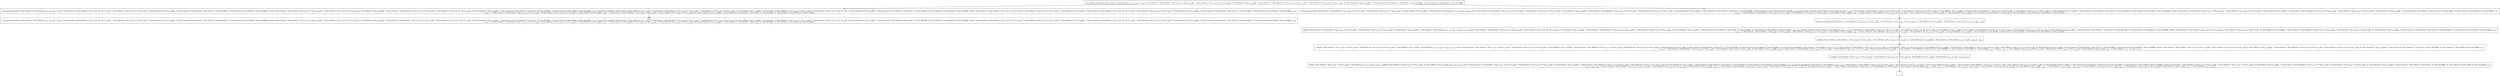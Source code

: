 digraph {
    graph [rankdir=TB
          ,bgcolor=transparent];
    node [shape=box
         ,fillcolor=white
         ,style=filled];
    0 [label=<O <BR/> non_ground_member(C Term [Clause C Term [Parent v<SUB>179</SUB> : [v<SUB>179</SUB>]] : v<SUB>128</SUB>], C Term [Clause C Term [Father C Var [v<SUB>179</SUB>] : [C Var [v<SUB>179</SUB>]]] : C Term [Parent C Var [v<SUB>179</SUB>] : [C Var [v<SUB>179</SUB>]]] : [C Term [Male [C Var [v<SUB>179</SUB>]]]]] : C Term [Clause C Term [Mother C Var [v<SUB>179</SUB>] : [C Var [v<SUB>179</SUB>]]] : C Term [Parent C Var [v<SUB>179</SUB>] : [C Var [v<SUB>179</SUB>]]] : [C Term [Female [C Var [v<SUB>179</SUB>]]]]] : C Term [Clause [C Term [Parent C Term [A []] : [C Term [B []]]]]] : [C Term [Clause [C Term [Male [C Term [A []]]]]]])>];
    1 [label=<C <BR/> non_ground_member(C Term [Clause C Term [Parent v<SUB>179</SUB> : [v<SUB>179</SUB>]] : v<SUB>128</SUB>], C Term [Clause C Term [Mother C Var [v<SUB>179</SUB>] : [C Var [v<SUB>179</SUB>]]] : C Term [Parent C Var [v<SUB>179</SUB>] : [C Var [v<SUB>179</SUB>]]] : [C Term [Female [C Var [v<SUB>179</SUB>]]]]] : C Term [Clause [C Term [Parent C Term [A []] : [C Term [B []]]]]] : [C Term [Clause [C Term [Male [C Term [A []]]]]]]), solve(C Term [Clause C Term [Father C Var [v<SUB>179</SUB>] : [C Var [v<SUB>179</SUB>]]] : C Term [Parent C Var [v<SUB>179</SUB>] : [C Var [v<SUB>179</SUB>]]] : [C Term [Male [C Var [v<SUB>179</SUB>]]]]] : C Term [Clause C Term [Mother C Var [v<SUB>179</SUB>] : [C Var [v<SUB>179</SUB>]]] : C Term [Parent C Var [v<SUB>179</SUB>] : [C Var [v<SUB>179</SUB>]]] : [C Term [Female [C Var [v<SUB>179</SUB>]]]]] : C Term [Clause [C Term [Parent C Term [A []] : [C Term [B []]]]]] : [C Term [Clause [C Term [Male [C Term [A []]]]]]], v<SUB>128</SUB>), non_ground_member(C Term [Clause C Term [Male [v<SUB>179</SUB>]] : v<SUB>133</SUB>], C Term [Clause C Term [Father C Var [v<SUB>179</SUB>] : [C Var [v<SUB>179</SUB>]]] : C Term [Parent C Var [v<SUB>179</SUB>] : [C Var [v<SUB>179</SUB>]]] : [C Term [Male [C Var [v<SUB>179</SUB>]]]]] : C Term [Clause C Term [Mother C Var [v<SUB>179</SUB>] : [C Var [v<SUB>179</SUB>]]] : C Term [Parent C Var [v<SUB>179</SUB>] : [C Var [v<SUB>179</SUB>]]] : [C Term [Female [C Var [v<SUB>179</SUB>]]]]] : C Term [Clause [C Term [Parent C Term [A []] : [C Term [B []]]]]] : [C Term [Clause [C Term [Male [C Term [A []]]]]]]), solve(C Term [Clause C Term [Father C Var [v<SUB>179</SUB>] : [C Var [v<SUB>179</SUB>]]] : C Term [Parent C Var [v<SUB>179</SUB>] : [C Var [v<SUB>179</SUB>]]] : [C Term [Male [C Var [v<SUB>179</SUB>]]]]] : C Term [Clause C Term [Mother C Var [v<SUB>179</SUB>] : [C Var [v<SUB>179</SUB>]]] : C Term [Parent C Var [v<SUB>179</SUB>] : [C Var [v<SUB>179</SUB>]]] : [C Term [Female [C Var [v<SUB>179</SUB>]]]]] : C Term [Clause [C Term [Parent C Term [A []] : [C Term [B []]]]]] : [C Term [Clause [C Term [Male [C Term [A []]]]]]], v<SUB>133</SUB>) <BR/>  [ v<SUB>189</SUB> &rarr; C Term [Clause C Term [Father C Var [v<SUB>179</SUB>] : [C Var [v<SUB>179</SUB>]]] : C Term [Parent C Var [v<SUB>179</SUB>] : [C Var [v<SUB>179</SUB>]]] : [C Term [Male [C Var [v<SUB>179</SUB>]]]]], v<SUB>190</SUB> &rarr; C Term [Clause C Term [Mother C Var [v<SUB>179</SUB>] : [C Var [v<SUB>179</SUB>]]] : C Term [Parent C Var [v<SUB>179</SUB>] : [C Var [v<SUB>179</SUB>]]] : [C Term [Female [C Var [v<SUB>179</SUB>]]]]] : C Term [Clause [C Term [Parent C Term [A []] : [C Term [B []]]]]] : [C Term [Clause [C Term [Male [C Term [A []]]]]]] ] >];
    2 [label=<C <BR/> make_non_ground(C Term [Clause C Term [Father C Var [v<SUB>179</SUB>] : [C Var [v<SUB>179</SUB>]]] : C Term [Parent C Var [v<SUB>179</SUB>] : [C Var [v<SUB>179</SUB>]]] : [C Term [Male [C Var [v<SUB>179</SUB>]]]]], C Term [Clause C Term [Parent v<SUB>179</SUB> : [v<SUB>179</SUB>]] : v<SUB>128</SUB>]), solve(C Term [Clause C Term [Father C Var [v<SUB>179</SUB>] : [C Var [v<SUB>179</SUB>]]] : C Term [Parent C Var [v<SUB>179</SUB>] : [C Var [v<SUB>179</SUB>]]] : [C Term [Male [C Var [v<SUB>179</SUB>]]]]] : C Term [Clause C Term [Mother C Var [v<SUB>179</SUB>] : [C Var [v<SUB>179</SUB>]]] : C Term [Parent C Var [v<SUB>179</SUB>] : [C Var [v<SUB>179</SUB>]]] : [C Term [Female [C Var [v<SUB>179</SUB>]]]]] : C Term [Clause [C Term [Parent C Term [A []] : [C Term [B []]]]]] : [C Term [Clause [C Term [Male [C Term [A []]]]]]], v<SUB>128</SUB>), non_ground_member(C Term [Clause C Term [Male [v<SUB>179</SUB>]] : v<SUB>133</SUB>], C Term [Clause C Term [Father C Var [v<SUB>179</SUB>] : [C Var [v<SUB>179</SUB>]]] : C Term [Parent C Var [v<SUB>179</SUB>] : [C Var [v<SUB>179</SUB>]]] : [C Term [Male [C Var [v<SUB>179</SUB>]]]]] : C Term [Clause C Term [Mother C Var [v<SUB>179</SUB>] : [C Var [v<SUB>179</SUB>]]] : C Term [Parent C Var [v<SUB>179</SUB>] : [C Var [v<SUB>179</SUB>]]] : [C Term [Female [C Var [v<SUB>179</SUB>]]]]] : C Term [Clause [C Term [Parent C Term [A []] : [C Term [B []]]]]] : [C Term [Clause [C Term [Male [C Term [A []]]]]]]), solve(C Term [Clause C Term [Father C Var [v<SUB>179</SUB>] : [C Var [v<SUB>179</SUB>]]] : C Term [Parent C Var [v<SUB>179</SUB>] : [C Var [v<SUB>179</SUB>]]] : [C Term [Male [C Var [v<SUB>179</SUB>]]]]] : C Term [Clause C Term [Mother C Var [v<SUB>179</SUB>] : [C Var [v<SUB>179</SUB>]]] : C Term [Parent C Var [v<SUB>179</SUB>] : [C Var [v<SUB>179</SUB>]]] : [C Term [Female [C Var [v<SUB>179</SUB>]]]]] : C Term [Clause [C Term [Parent C Term [A []] : [C Term [B []]]]]] : [C Term [Clause [C Term [Male [C Term [A []]]]]]], v<SUB>133</SUB>) <BR/>  [ v<SUB>189</SUB> &rarr; C Term [Clause C Term [Father C Var [v<SUB>179</SUB>] : [C Var [v<SUB>179</SUB>]]] : C Term [Parent C Var [v<SUB>179</SUB>] : [C Var [v<SUB>179</SUB>]]] : [C Term [Male [C Var [v<SUB>179</SUB>]]]]], v<SUB>190</SUB> &rarr; C Term [Clause C Term [Mother C Var [v<SUB>179</SUB>] : [C Var [v<SUB>179</SUB>]]] : C Term [Parent C Var [v<SUB>179</SUB>] : [C Var [v<SUB>179</SUB>]]] : [C Term [Female [C Var [v<SUB>179</SUB>]]]]] : C Term [Clause [C Term [Parent C Term [A []] : [C Term [B []]]]]] : [C Term [Clause [C Term [Male [C Term [A []]]]]]] ] >];
    3 [label=<Leaf <BR/> non_ground_member(C Term [Clause C Term [Parent v<SUB>179</SUB> : [v<SUB>179</SUB>]] : v<SUB>128</SUB>], C Term [Clause C Term [Mother C Var [v<SUB>179</SUB>] : [C Var [v<SUB>179</SUB>]]] : C Term [Parent C Var [v<SUB>179</SUB>] : [C Var [v<SUB>179</SUB>]]] : [C Term [Female [C Var [v<SUB>179</SUB>]]]]] : C Term [Clause [C Term [Parent C Term [A []] : [C Term [B []]]]]] : [C Term [Clause [C Term [Male [C Term [A []]]]]]]), solve(C Term [Clause C Term [Father C Var [v<SUB>179</SUB>] : [C Var [v<SUB>179</SUB>]]] : C Term [Parent C Var [v<SUB>179</SUB>] : [C Var [v<SUB>179</SUB>]]] : [C Term [Male [C Var [v<SUB>179</SUB>]]]]] : C Term [Clause C Term [Mother C Var [v<SUB>179</SUB>] : [C Var [v<SUB>179</SUB>]]] : C Term [Parent C Var [v<SUB>179</SUB>] : [C Var [v<SUB>179</SUB>]]] : [C Term [Female [C Var [v<SUB>179</SUB>]]]]] : C Term [Clause [C Term [Parent C Term [A []] : [C Term [B []]]]]] : [C Term [Clause [C Term [Male [C Term [A []]]]]]], v<SUB>128</SUB>), non_ground_member(C Term [Clause C Term [Male [v<SUB>179</SUB>]] : v<SUB>133</SUB>], C Term [Clause C Term [Father C Var [v<SUB>179</SUB>] : [C Var [v<SUB>179</SUB>]]] : C Term [Parent C Var [v<SUB>179</SUB>] : [C Var [v<SUB>179</SUB>]]] : [C Term [Male [C Var [v<SUB>179</SUB>]]]]] : C Term [Clause C Term [Mother C Var [v<SUB>179</SUB>] : [C Var [v<SUB>179</SUB>]]] : C Term [Parent C Var [v<SUB>179</SUB>] : [C Var [v<SUB>179</SUB>]]] : [C Term [Female [C Var [v<SUB>179</SUB>]]]]] : C Term [Clause [C Term [Parent C Term [A []] : [C Term [B []]]]]] : [C Term [Clause [C Term [Male [C Term [A []]]]]]]), solve(C Term [Clause C Term [Father C Var [v<SUB>179</SUB>] : [C Var [v<SUB>179</SUB>]]] : C Term [Parent C Var [v<SUB>179</SUB>] : [C Var [v<SUB>179</SUB>]]] : [C Term [Male [C Var [v<SUB>179</SUB>]]]]] : C Term [Clause C Term [Mother C Var [v<SUB>179</SUB>] : [C Var [v<SUB>179</SUB>]]] : C Term [Parent C Var [v<SUB>179</SUB>] : [C Var [v<SUB>179</SUB>]]] : [C Term [Female [C Var [v<SUB>179</SUB>]]]]] : C Term [Clause [C Term [Parent C Term [A []] : [C Term [B []]]]]] : [C Term [Clause [C Term [Male [C Term [A []]]]]]], v<SUB>133</SUB>) <BR/>  [ v<SUB>189</SUB> &rarr; C Term [Clause C Term [Father C Var [v<SUB>179</SUB>] : [C Var [v<SUB>179</SUB>]]] : C Term [Parent C Var [v<SUB>179</SUB>] : [C Var [v<SUB>179</SUB>]]] : [C Term [Male [C Var [v<SUB>179</SUB>]]]]], v<SUB>190</SUB> &rarr; C Term [Clause C Term [Mother C Var [v<SUB>179</SUB>] : [C Var [v<SUB>179</SUB>]]] : C Term [Parent C Var [v<SUB>179</SUB>] : [C Var [v<SUB>179</SUB>]]] : [C Term [Female [C Var [v<SUB>179</SUB>]]]]] : C Term [Clause [C Term [Parent C Term [A []] : [C Term [B []]]]]] : [C Term [Clause [C Term [Male [C Term [A []]]]]]] ] >];
    4 [label=<O <BR/> make_non_ground(C Term [Clause C Term [Father C Var [v<SUB>179</SUB>] : [C Var [v<SUB>179</SUB>]]] : C Term [Parent C Var [v<SUB>179</SUB>] : [C Var [v<SUB>179</SUB>]]] : [C Term [Male [C Var [v<SUB>179</SUB>]]]]], C Term [Clause C Term [Parent v<SUB>179</SUB> : [v<SUB>179</SUB>]] : v<SUB>128</SUB>])>];
    5 [label=<C <BR/> mkng(C Term [Clause C Term [Father C Var [v<SUB>179</SUB>] : [C Var [v<SUB>179</SUB>]]] : C Term [Parent C Var [v<SUB>179</SUB>] : [C Var [v<SUB>179</SUB>]]] : [C Term [Male [C Var [v<SUB>179</SUB>]]]]], C Term [Clause C Term [Parent v<SUB>179</SUB> : [v<SUB>179</SUB>]] : v<SUB>128</SUB>], [], v<SUB>191</SUB>), solve(C Term [Clause C Term [Father C Var [v<SUB>179</SUB>] : [C Var [v<SUB>179</SUB>]]] : C Term [Parent C Var [v<SUB>179</SUB>] : [C Var [v<SUB>179</SUB>]]] : [C Term [Male [C Var [v<SUB>179</SUB>]]]]] : C Term [Clause C Term [Mother C Var [v<SUB>179</SUB>] : [C Var [v<SUB>179</SUB>]]] : C Term [Parent C Var [v<SUB>179</SUB>] : [C Var [v<SUB>179</SUB>]]] : [C Term [Female [C Var [v<SUB>179</SUB>]]]]] : C Term [Clause [C Term [Parent C Term [A []] : [C Term [B []]]]]] : [C Term [Clause [C Term [Male [C Term [A []]]]]]], v<SUB>128</SUB>), non_ground_member(C Term [Clause C Term [Male [v<SUB>179</SUB>]] : v<SUB>133</SUB>], C Term [Clause C Term [Father C Var [v<SUB>179</SUB>] : [C Var [v<SUB>179</SUB>]]] : C Term [Parent C Var [v<SUB>179</SUB>] : [C Var [v<SUB>179</SUB>]]] : [C Term [Male [C Var [v<SUB>179</SUB>]]]]] : C Term [Clause C Term [Mother C Var [v<SUB>179</SUB>] : [C Var [v<SUB>179</SUB>]]] : C Term [Parent C Var [v<SUB>179</SUB>] : [C Var [v<SUB>179</SUB>]]] : [C Term [Female [C Var [v<SUB>179</SUB>]]]]] : C Term [Clause [C Term [Parent C Term [A []] : [C Term [B []]]]]] : [C Term [Clause [C Term [Male [C Term [A []]]]]]]), solve(C Term [Clause C Term [Father C Var [v<SUB>179</SUB>] : [C Var [v<SUB>179</SUB>]]] : C Term [Parent C Var [v<SUB>179</SUB>] : [C Var [v<SUB>179</SUB>]]] : [C Term [Male [C Var [v<SUB>179</SUB>]]]]] : C Term [Clause C Term [Mother C Var [v<SUB>179</SUB>] : [C Var [v<SUB>179</SUB>]]] : C Term [Parent C Var [v<SUB>179</SUB>] : [C Var [v<SUB>179</SUB>]]] : [C Term [Female [C Var [v<SUB>179</SUB>]]]]] : C Term [Clause [C Term [Parent C Term [A []] : [C Term [B []]]]]] : [C Term [Clause [C Term [Male [C Term [A []]]]]]], v<SUB>133</SUB>) <BR/>  [ v<SUB>189</SUB> &rarr; C Term [Clause C Term [Father C Var [v<SUB>179</SUB>] : [C Var [v<SUB>179</SUB>]]] : C Term [Parent C Var [v<SUB>179</SUB>] : [C Var [v<SUB>179</SUB>]]] : [C Term [Male [C Var [v<SUB>179</SUB>]]]]], v<SUB>190</SUB> &rarr; C Term [Clause C Term [Mother C Var [v<SUB>179</SUB>] : [C Var [v<SUB>179</SUB>]]] : C Term [Parent C Var [v<SUB>179</SUB>] : [C Var [v<SUB>179</SUB>]]] : [C Term [Female [C Var [v<SUB>179</SUB>]]]]] : C Term [Clause [C Term [Parent C Term [A []] : [C Term [B []]]]]] : [C Term [Clause [C Term [Male [C Term [A []]]]]]] ] >];
    6 [label=<O <BR/> mkng(C Term [Clause C Term [Father C Var [v<SUB>179</SUB>] : [C Var [v<SUB>179</SUB>]]] : C Term [Parent C Var [v<SUB>179</SUB>] : [C Var [v<SUB>179</SUB>]]] : [C Term [Male [C Var [v<SUB>179</SUB>]]]]], C Term [Clause C Term [Parent v<SUB>179</SUB> : [v<SUB>179</SUB>]] : v<SUB>128</SUB>], [], v<SUB>191</SUB>)>];
    7 [label=<C <BR/> l_mkng(C Term [Father C Var [v<SUB>179</SUB>] : [C Var [v<SUB>179</SUB>]]] : C Term [Parent C Var [v<SUB>179</SUB>] : [C Var [v<SUB>179</SUB>]]] : [C Term [Male [C Var [v<SUB>179</SUB>]]]], C Term [Parent v<SUB>179</SUB> : [v<SUB>179</SUB>]] : v<SUB>128</SUB>, [], v<SUB>191</SUB>), solve(C Term [Clause C Term [Father C Var [v<SUB>179</SUB>] : [C Var [v<SUB>179</SUB>]]] : C Term [Parent C Var [v<SUB>179</SUB>] : [C Var [v<SUB>179</SUB>]]] : [C Term [Male [C Var [v<SUB>179</SUB>]]]]] : C Term [Clause C Term [Mother C Var [v<SUB>179</SUB>] : [C Var [v<SUB>179</SUB>]]] : C Term [Parent C Var [v<SUB>179</SUB>] : [C Var [v<SUB>179</SUB>]]] : [C Term [Female [C Var [v<SUB>179</SUB>]]]]] : C Term [Clause [C Term [Parent C Term [A []] : [C Term [B []]]]]] : [C Term [Clause [C Term [Male [C Term [A []]]]]]], v<SUB>128</SUB>), non_ground_member(C Term [Clause C Term [Male [v<SUB>179</SUB>]] : v<SUB>133</SUB>], C Term [Clause C Term [Father C Var [v<SUB>179</SUB>] : [C Var [v<SUB>179</SUB>]]] : C Term [Parent C Var [v<SUB>179</SUB>] : [C Var [v<SUB>179</SUB>]]] : [C Term [Male [C Var [v<SUB>179</SUB>]]]]] : C Term [Clause C Term [Mother C Var [v<SUB>179</SUB>] : [C Var [v<SUB>179</SUB>]]] : C Term [Parent C Var [v<SUB>179</SUB>] : [C Var [v<SUB>179</SUB>]]] : [C Term [Female [C Var [v<SUB>179</SUB>]]]]] : C Term [Clause [C Term [Parent C Term [A []] : [C Term [B []]]]]] : [C Term [Clause [C Term [Male [C Term [A []]]]]]]), solve(C Term [Clause C Term [Father C Var [v<SUB>179</SUB>] : [C Var [v<SUB>179</SUB>]]] : C Term [Parent C Var [v<SUB>179</SUB>] : [C Var [v<SUB>179</SUB>]]] : [C Term [Male [C Var [v<SUB>179</SUB>]]]]] : C Term [Clause C Term [Mother C Var [v<SUB>179</SUB>] : [C Var [v<SUB>179</SUB>]]] : C Term [Parent C Var [v<SUB>179</SUB>] : [C Var [v<SUB>179</SUB>]]] : [C Term [Female [C Var [v<SUB>179</SUB>]]]]] : C Term [Clause [C Term [Parent C Term [A []] : [C Term [B []]]]]] : [C Term [Clause [C Term [Male [C Term [A []]]]]]], v<SUB>133</SUB>) <BR/>  [ v<SUB>189</SUB> &rarr; C Term [Clause C Term [Father C Var [v<SUB>179</SUB>] : [C Var [v<SUB>179</SUB>]]] : C Term [Parent C Var [v<SUB>179</SUB>] : [C Var [v<SUB>179</SUB>]]] : [C Term [Male [C Var [v<SUB>179</SUB>]]]]], v<SUB>190</SUB> &rarr; C Term [Clause C Term [Mother C Var [v<SUB>179</SUB>] : [C Var [v<SUB>179</SUB>]]] : C Term [Parent C Var [v<SUB>179</SUB>] : [C Var [v<SUB>179</SUB>]]] : [C Term [Female [C Var [v<SUB>179</SUB>]]]]] : C Term [Clause [C Term [Parent C Term [A []] : [C Term [B []]]]]] : [C Term [Clause [C Term [Male [C Term [A []]]]]]], v<SUB>200</SUB> &rarr; Clause, v<SUB>201</SUB> &rarr; C Term [Father C Var [v<SUB>179</SUB>] : [C Var [v<SUB>179</SUB>]]] : C Term [Parent C Var [v<SUB>179</SUB>] : [C Var [v<SUB>179</SUB>]]] : [C Term [Male [C Var [v<SUB>179</SUB>]]]], v<SUB>202</SUB> &rarr; C Term [Parent v<SUB>179</SUB> : [v<SUB>179</SUB>]] : v<SUB>128</SUB> ] >];
    8 [label=<O <BR/> l_mkng(C Term [Father C Var [v<SUB>179</SUB>] : [C Var [v<SUB>179</SUB>]]] : C Term [Parent C Var [v<SUB>179</SUB>] : [C Var [v<SUB>179</SUB>]]] : [C Term [Male [C Var [v<SUB>179</SUB>]]]], C Term [Parent v<SUB>179</SUB> : [v<SUB>179</SUB>]] : v<SUB>128</SUB>, [], v<SUB>191</SUB>)>];
    9 [label=<C <BR/> mkng(C Term [Father C Var [v<SUB>179</SUB>] : [C Var [v<SUB>179</SUB>]]], C Term [Parent v<SUB>179</SUB> : [v<SUB>179</SUB>]], [], v<SUB>207</SUB>), l_mkng(C Term [Parent C Var [v<SUB>179</SUB>] : [C Var [v<SUB>179</SUB>]]] : [C Term [Male [C Var [v<SUB>179</SUB>]]]], v<SUB>206</SUB>, v<SUB>207</SUB>, v<SUB>191</SUB>), solve(C Term [Clause C Term [Father C Var [v<SUB>179</SUB>] : [C Var [v<SUB>179</SUB>]]] : C Term [Parent C Var [v<SUB>179</SUB>] : [C Var [v<SUB>179</SUB>]]] : [C Term [Male [C Var [v<SUB>179</SUB>]]]]] : C Term [Clause C Term [Mother C Var [v<SUB>179</SUB>] : [C Var [v<SUB>179</SUB>]]] : C Term [Parent C Var [v<SUB>179</SUB>] : [C Var [v<SUB>179</SUB>]]] : [C Term [Female [C Var [v<SUB>179</SUB>]]]]] : C Term [Clause [C Term [Parent C Term [A []] : [C Term [B []]]]]] : [C Term [Clause [C Term [Male [C Term [A []]]]]]], v<SUB>206</SUB>), non_ground_member(C Term [Clause C Term [Male [v<SUB>179</SUB>]] : v<SUB>133</SUB>], C Term [Clause C Term [Father C Var [v<SUB>179</SUB>] : [C Var [v<SUB>179</SUB>]]] : C Term [Parent C Var [v<SUB>179</SUB>] : [C Var [v<SUB>179</SUB>]]] : [C Term [Male [C Var [v<SUB>179</SUB>]]]]] : C Term [Clause C Term [Mother C Var [v<SUB>179</SUB>] : [C Var [v<SUB>179</SUB>]]] : C Term [Parent C Var [v<SUB>179</SUB>] : [C Var [v<SUB>179</SUB>]]] : [C Term [Female [C Var [v<SUB>179</SUB>]]]]] : C Term [Clause [C Term [Parent C Term [A []] : [C Term [B []]]]]] : [C Term [Clause [C Term [Male [C Term [A []]]]]]]), solve(C Term [Clause C Term [Father C Var [v<SUB>179</SUB>] : [C Var [v<SUB>179</SUB>]]] : C Term [Parent C Var [v<SUB>179</SUB>] : [C Var [v<SUB>179</SUB>]]] : [C Term [Male [C Var [v<SUB>179</SUB>]]]]] : C Term [Clause C Term [Mother C Var [v<SUB>179</SUB>] : [C Var [v<SUB>179</SUB>]]] : C Term [Parent C Var [v<SUB>179</SUB>] : [C Var [v<SUB>179</SUB>]]] : [C Term [Female [C Var [v<SUB>179</SUB>]]]]] : C Term [Clause [C Term [Parent C Term [A []] : [C Term [B []]]]]] : [C Term [Clause [C Term [Male [C Term [A []]]]]]], v<SUB>133</SUB>) <BR/>  [ v<SUB>128</SUB> &rarr; v<SUB>206</SUB>, v<SUB>189</SUB> &rarr; C Term [Clause C Term [Father C Var [v<SUB>179</SUB>] : [C Var [v<SUB>179</SUB>]]] : C Term [Parent C Var [v<SUB>179</SUB>] : [C Var [v<SUB>179</SUB>]]] : [C Term [Male [C Var [v<SUB>179</SUB>]]]]], v<SUB>190</SUB> &rarr; C Term [Clause C Term [Mother C Var [v<SUB>179</SUB>] : [C Var [v<SUB>179</SUB>]]] : C Term [Parent C Var [v<SUB>179</SUB>] : [C Var [v<SUB>179</SUB>]]] : [C Term [Female [C Var [v<SUB>179</SUB>]]]]] : C Term [Clause [C Term [Parent C Term [A []] : [C Term [B []]]]]] : [C Term [Clause [C Term [Male [C Term [A []]]]]]], v<SUB>200</SUB> &rarr; Clause, v<SUB>201</SUB> &rarr; C Term [Father C Var [v<SUB>179</SUB>] : [C Var [v<SUB>179</SUB>]]] : C Term [Parent C Var [v<SUB>179</SUB>] : [C Var [v<SUB>179</SUB>]]] : [C Term [Male [C Var [v<SUB>179</SUB>]]]], v<SUB>202</SUB> &rarr; C Term [Parent v<SUB>179</SUB> : [v<SUB>179</SUB>]] : v<SUB>128</SUB>, v<SUB>203</SUB> &rarr; C Term [Father C Var [v<SUB>179</SUB>] : [C Var [v<SUB>179</SUB>]]], v<SUB>204</SUB> &rarr; C Term [Parent C Var [v<SUB>179</SUB>] : [C Var [v<SUB>179</SUB>]]] : [C Term [Male [C Var [v<SUB>179</SUB>]]]], v<SUB>205</SUB> &rarr; C Term [Parent v<SUB>179</SUB> : [v<SUB>179</SUB>]] ] >];
    10 [label=<_|_>];
    0 -> 1 [label=""];
    0 -> 2 [label=""];
    1 -> 3 [label=""];
    2 -> 4 [label=""];
    4 -> 5 [label=""];
    5 -> 6 [label=""];
    6 -> 7 [label=""];
    7 -> 8 [label=""];
    8 -> 9 [label=""];
    9 -> 10 [label=""];
}
